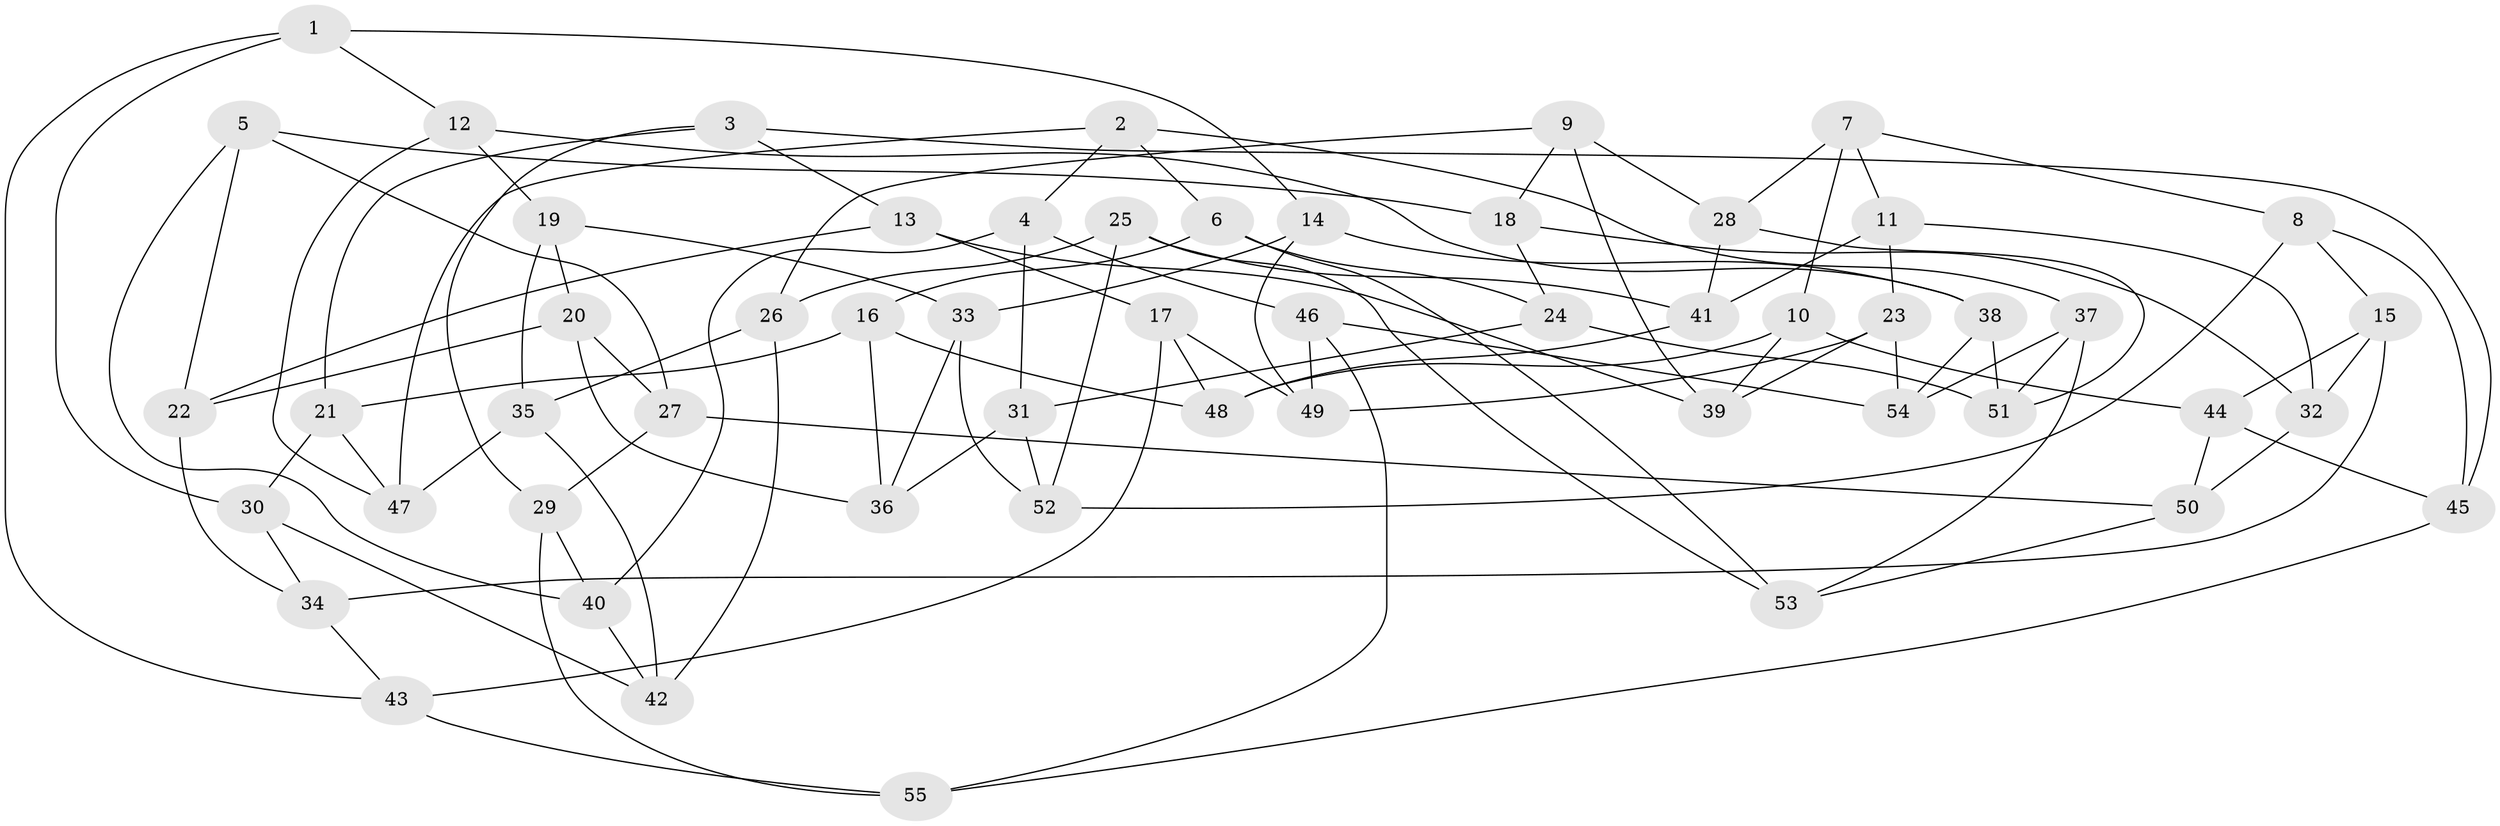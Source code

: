 // Generated by graph-tools (version 1.1) at 2025/03/03/09/25 03:03:06]
// undirected, 55 vertices, 110 edges
graph export_dot {
graph [start="1"]
  node [color=gray90,style=filled];
  1;
  2;
  3;
  4;
  5;
  6;
  7;
  8;
  9;
  10;
  11;
  12;
  13;
  14;
  15;
  16;
  17;
  18;
  19;
  20;
  21;
  22;
  23;
  24;
  25;
  26;
  27;
  28;
  29;
  30;
  31;
  32;
  33;
  34;
  35;
  36;
  37;
  38;
  39;
  40;
  41;
  42;
  43;
  44;
  45;
  46;
  47;
  48;
  49;
  50;
  51;
  52;
  53;
  54;
  55;
  1 -- 43;
  1 -- 14;
  1 -- 12;
  1 -- 30;
  2 -- 47;
  2 -- 37;
  2 -- 4;
  2 -- 6;
  3 -- 29;
  3 -- 13;
  3 -- 21;
  3 -- 45;
  4 -- 40;
  4 -- 46;
  4 -- 31;
  5 -- 27;
  5 -- 22;
  5 -- 40;
  5 -- 18;
  6 -- 24;
  6 -- 16;
  6 -- 53;
  7 -- 8;
  7 -- 28;
  7 -- 11;
  7 -- 10;
  8 -- 45;
  8 -- 52;
  8 -- 15;
  9 -- 39;
  9 -- 26;
  9 -- 18;
  9 -- 28;
  10 -- 44;
  10 -- 48;
  10 -- 39;
  11 -- 41;
  11 -- 23;
  11 -- 32;
  12 -- 19;
  12 -- 38;
  12 -- 47;
  13 -- 22;
  13 -- 17;
  13 -- 39;
  14 -- 38;
  14 -- 33;
  14 -- 49;
  15 -- 44;
  15 -- 32;
  15 -- 34;
  16 -- 48;
  16 -- 21;
  16 -- 36;
  17 -- 43;
  17 -- 48;
  17 -- 49;
  18 -- 24;
  18 -- 32;
  19 -- 35;
  19 -- 33;
  19 -- 20;
  20 -- 22;
  20 -- 36;
  20 -- 27;
  21 -- 47;
  21 -- 30;
  22 -- 34;
  23 -- 39;
  23 -- 49;
  23 -- 54;
  24 -- 51;
  24 -- 31;
  25 -- 41;
  25 -- 52;
  25 -- 26;
  25 -- 53;
  26 -- 42;
  26 -- 35;
  27 -- 50;
  27 -- 29;
  28 -- 41;
  28 -- 51;
  29 -- 40;
  29 -- 55;
  30 -- 42;
  30 -- 34;
  31 -- 52;
  31 -- 36;
  32 -- 50;
  33 -- 52;
  33 -- 36;
  34 -- 43;
  35 -- 42;
  35 -- 47;
  37 -- 53;
  37 -- 54;
  37 -- 51;
  38 -- 54;
  38 -- 51;
  40 -- 42;
  41 -- 48;
  43 -- 55;
  44 -- 50;
  44 -- 45;
  45 -- 55;
  46 -- 54;
  46 -- 49;
  46 -- 55;
  50 -- 53;
}
